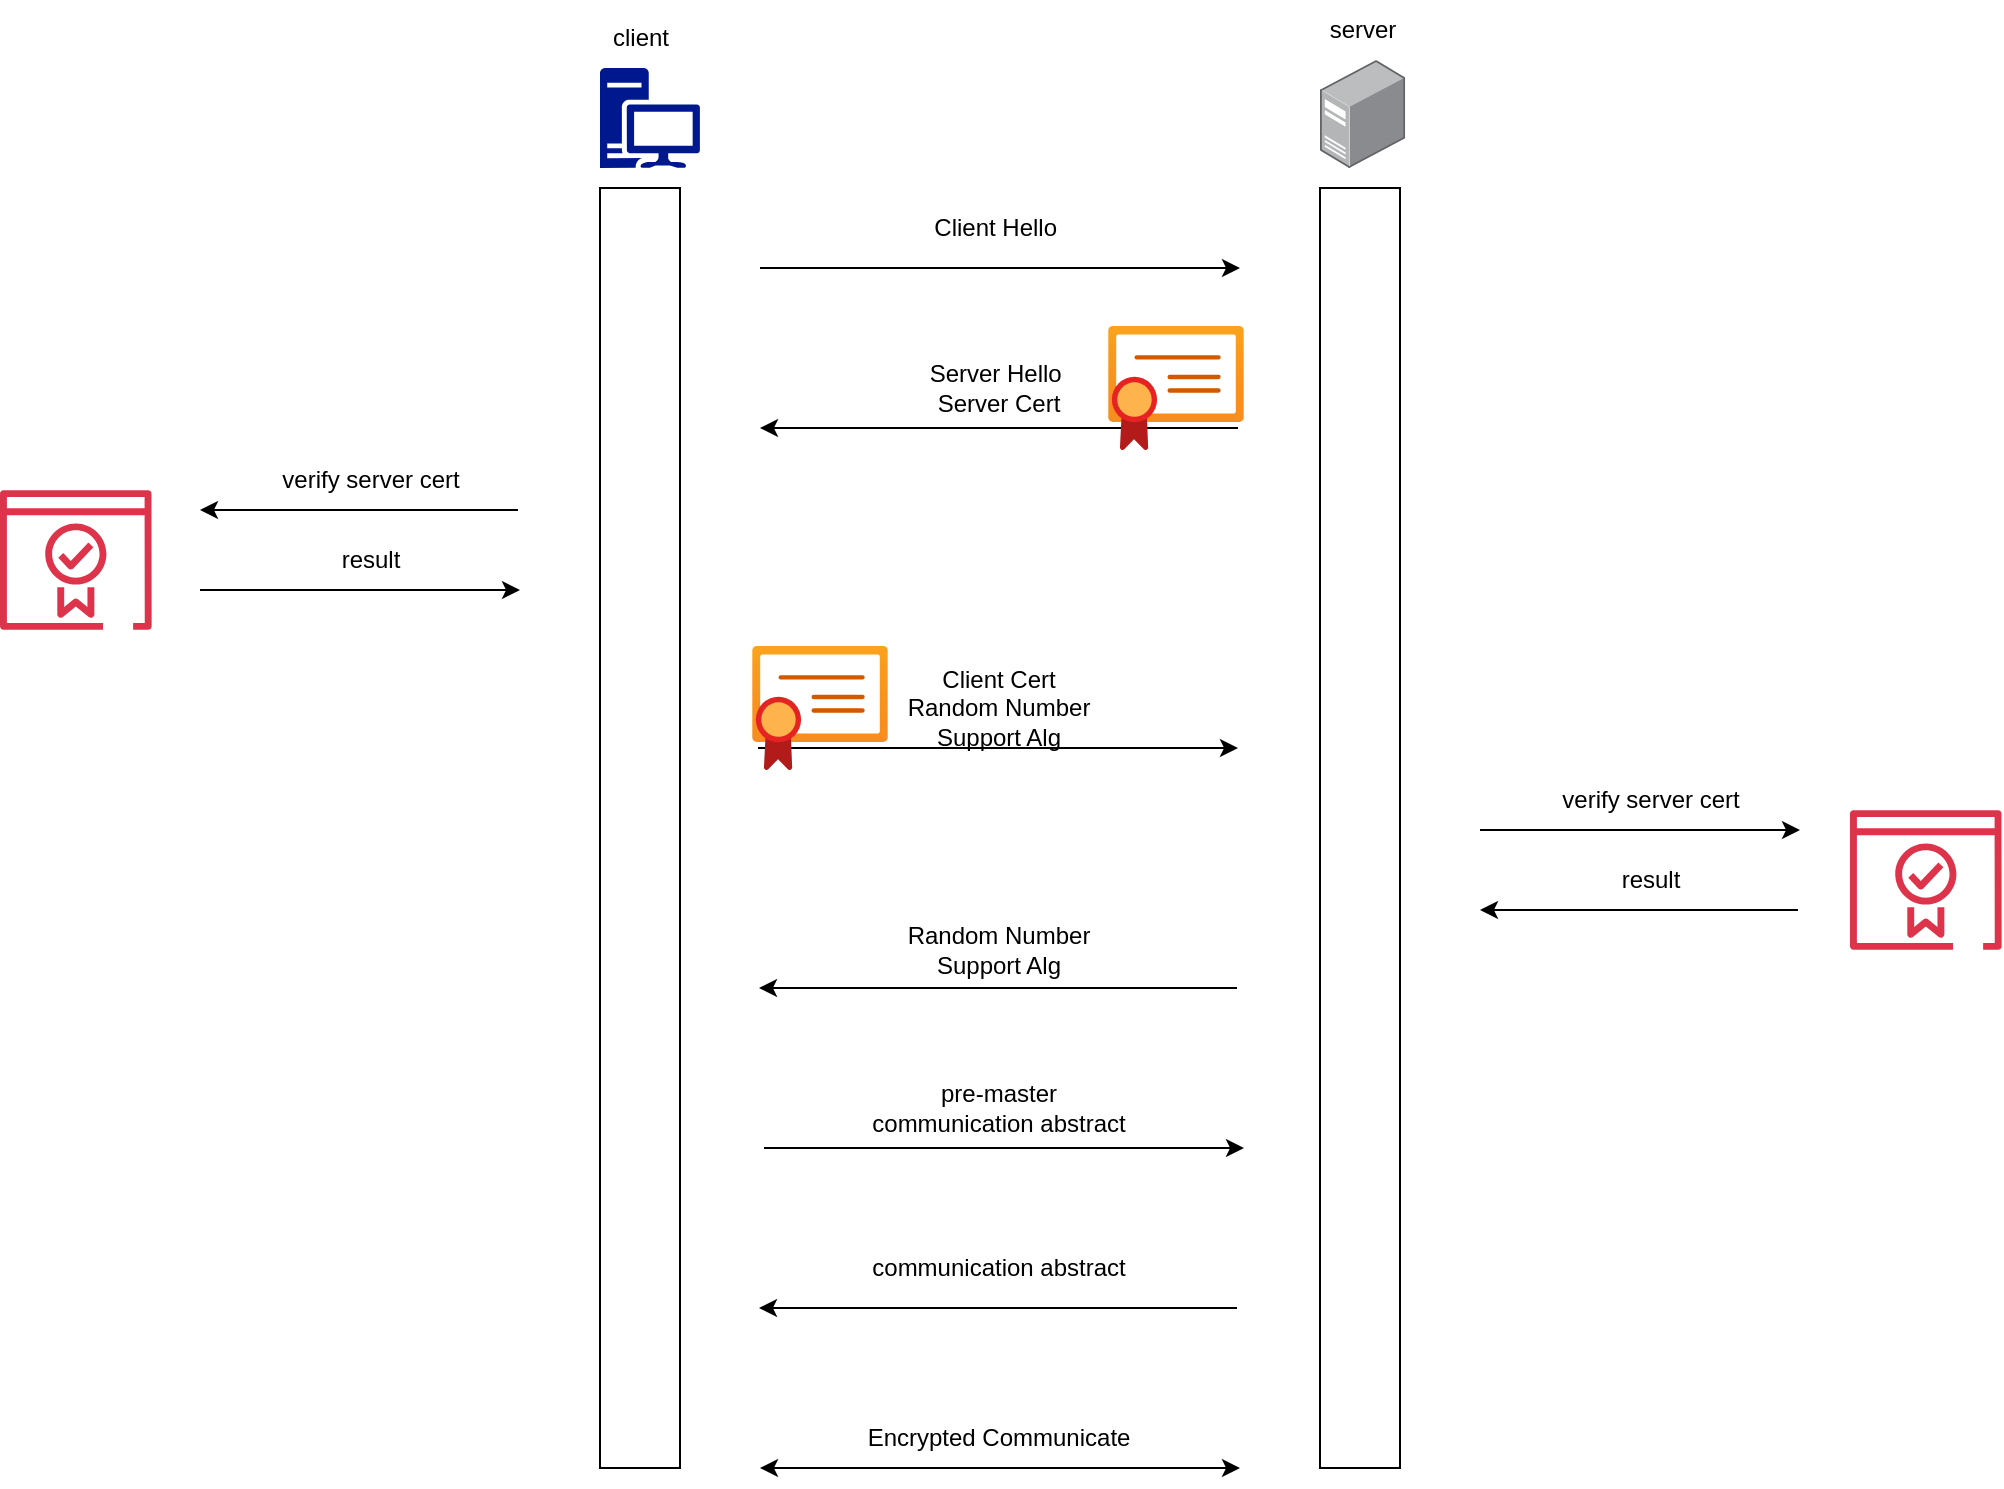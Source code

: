 <mxfile version="24.5.4" type="github">
  <diagram name="第 1 页" id="LQCQwQrKwe8S7B4fFiQW">
    <mxGraphModel dx="3267" dy="2380" grid="1" gridSize="10" guides="1" tooltips="1" connect="1" arrows="1" fold="1" page="1" pageScale="1" pageWidth="827" pageHeight="1169" math="0" shadow="0">
      <root>
        <mxCell id="0" />
        <mxCell id="1" parent="0" />
        <mxCell id="GP3Y0meH3BF731xY0uVR-678" value="" style="endArrow=classic;html=1;rounded=0;" edge="1" parent="1">
          <mxGeometry width="50" height="50" relative="1" as="geometry">
            <mxPoint x="240" y="120" as="sourcePoint" />
            <mxPoint x="480" y="120" as="targetPoint" />
          </mxGeometry>
        </mxCell>
        <mxCell id="GP3Y0meH3BF731xY0uVR-679" value="" style="rounded=0;whiteSpace=wrap;html=1;" vertex="1" parent="1">
          <mxGeometry x="160" y="80" width="40" height="640" as="geometry" />
        </mxCell>
        <mxCell id="GP3Y0meH3BF731xY0uVR-680" value="" style="rounded=0;whiteSpace=wrap;html=1;" vertex="1" parent="1">
          <mxGeometry x="520" y="80" width="40" height="640" as="geometry" />
        </mxCell>
        <mxCell id="GP3Y0meH3BF731xY0uVR-681" value="Client Hello&amp;nbsp;" style="text;html=1;align=center;verticalAlign=middle;resizable=0;points=[];autosize=1;strokeColor=none;fillColor=none;" vertex="1" parent="1">
          <mxGeometry x="314" y="85" width="90" height="30" as="geometry" />
        </mxCell>
        <mxCell id="GP3Y0meH3BF731xY0uVR-682" value="" style="endArrow=classic;html=1;rounded=0;" edge="1" parent="1">
          <mxGeometry width="50" height="50" relative="1" as="geometry">
            <mxPoint x="479" y="200" as="sourcePoint" />
            <mxPoint x="240" y="200" as="targetPoint" />
          </mxGeometry>
        </mxCell>
        <mxCell id="GP3Y0meH3BF731xY0uVR-683" value="Server Hello&amp;nbsp;&lt;div&gt;Server Cert&lt;/div&gt;" style="text;html=1;align=center;verticalAlign=middle;resizable=0;points=[];autosize=1;strokeColor=none;fillColor=none;" vertex="1" parent="1">
          <mxGeometry x="314" y="160" width="90" height="40" as="geometry" />
        </mxCell>
        <mxCell id="GP3Y0meH3BF731xY0uVR-684" value="" style="image;points=[];aspect=fixed;html=1;align=center;shadow=0;dashed=0;image=img/lib/allied_telesis/computer_and_terminals/Server_Desktop.svg;" vertex="1" parent="1">
          <mxGeometry x="520" y="16" width="42.6" height="54" as="geometry" />
        </mxCell>
        <mxCell id="GP3Y0meH3BF731xY0uVR-685" value="" style="sketch=0;aspect=fixed;pointerEvents=1;shadow=0;dashed=0;html=1;strokeColor=none;labelPosition=center;verticalLabelPosition=bottom;verticalAlign=top;align=center;fillColor=#00188D;shape=mxgraph.mscae.enterprise.workstation_client" vertex="1" parent="1">
          <mxGeometry x="160" y="20" width="50" height="50" as="geometry" />
        </mxCell>
        <mxCell id="GP3Y0meH3BF731xY0uVR-686" value="client" style="text;html=1;align=center;verticalAlign=middle;resizable=0;points=[];autosize=1;strokeColor=none;fillColor=none;" vertex="1" parent="1">
          <mxGeometry x="155" y="-10" width="50" height="30" as="geometry" />
        </mxCell>
        <mxCell id="GP3Y0meH3BF731xY0uVR-687" value="server" style="text;html=1;align=center;verticalAlign=middle;resizable=0;points=[];autosize=1;strokeColor=none;fillColor=none;" vertex="1" parent="1">
          <mxGeometry x="511.3" y="-14" width="60" height="30" as="geometry" />
        </mxCell>
        <mxCell id="GP3Y0meH3BF731xY0uVR-690" value="" style="sketch=0;outlineConnect=0;fontColor=#232F3E;gradientColor=none;fillColor=#DD344C;strokeColor=none;dashed=0;verticalLabelPosition=bottom;verticalAlign=top;align=center;html=1;fontSize=12;fontStyle=0;aspect=fixed;pointerEvents=1;shape=mxgraph.aws4.certificate_manager_2;" vertex="1" parent="1">
          <mxGeometry x="-140" y="231" width="75.83" height="70" as="geometry" />
        </mxCell>
        <mxCell id="GP3Y0meH3BF731xY0uVR-697" value="" style="image;aspect=fixed;html=1;points=[];align=center;fontSize=12;image=img/lib/azure2/app_services/App_Service_Certificates.svg;" vertex="1" parent="1">
          <mxGeometry x="414" y="149.0" width="68" height="62" as="geometry" />
        </mxCell>
        <mxCell id="GP3Y0meH3BF731xY0uVR-703" value="" style="endArrow=classic;html=1;rounded=0;" edge="1" parent="1">
          <mxGeometry width="50" height="50" relative="1" as="geometry">
            <mxPoint x="119" y="241" as="sourcePoint" />
            <mxPoint x="-40" y="241" as="targetPoint" />
          </mxGeometry>
        </mxCell>
        <mxCell id="GP3Y0meH3BF731xY0uVR-704" value="verify server cert" style="text;html=1;align=center;verticalAlign=middle;resizable=0;points=[];autosize=1;strokeColor=none;fillColor=none;" vertex="1" parent="1">
          <mxGeometry x="-10" y="211" width="110" height="30" as="geometry" />
        </mxCell>
        <mxCell id="GP3Y0meH3BF731xY0uVR-705" value="" style="endArrow=classic;html=1;rounded=0;" edge="1" parent="1">
          <mxGeometry width="50" height="50" relative="1" as="geometry">
            <mxPoint x="-40" y="281" as="sourcePoint" />
            <mxPoint x="120" y="281" as="targetPoint" />
          </mxGeometry>
        </mxCell>
        <mxCell id="GP3Y0meH3BF731xY0uVR-706" value="result" style="text;html=1;align=center;verticalAlign=middle;resizable=0;points=[];autosize=1;strokeColor=none;fillColor=none;" vertex="1" parent="1">
          <mxGeometry x="20" y="251" width="50" height="30" as="geometry" />
        </mxCell>
        <mxCell id="GP3Y0meH3BF731xY0uVR-707" value="" style="sketch=0;outlineConnect=0;fontColor=#232F3E;gradientColor=none;fillColor=#DD344C;strokeColor=none;dashed=0;verticalLabelPosition=bottom;verticalAlign=top;align=center;html=1;fontSize=12;fontStyle=0;aspect=fixed;pointerEvents=1;shape=mxgraph.aws4.certificate_manager_2;" vertex="1" parent="1">
          <mxGeometry x="785" y="391" width="75.83" height="70" as="geometry" />
        </mxCell>
        <mxCell id="GP3Y0meH3BF731xY0uVR-708" value="" style="endArrow=classic;html=1;rounded=0;" edge="1" parent="1">
          <mxGeometry width="50" height="50" relative="1" as="geometry">
            <mxPoint x="759" y="441" as="sourcePoint" />
            <mxPoint x="600" y="441" as="targetPoint" />
          </mxGeometry>
        </mxCell>
        <mxCell id="GP3Y0meH3BF731xY0uVR-709" value="verify server cert" style="text;html=1;align=center;verticalAlign=middle;resizable=0;points=[];autosize=1;strokeColor=none;fillColor=none;" vertex="1" parent="1">
          <mxGeometry x="630" y="371" width="110" height="30" as="geometry" />
        </mxCell>
        <mxCell id="GP3Y0meH3BF731xY0uVR-710" value="" style="endArrow=classic;html=1;rounded=0;" edge="1" parent="1">
          <mxGeometry width="50" height="50" relative="1" as="geometry">
            <mxPoint x="600" y="401" as="sourcePoint" />
            <mxPoint x="760" y="401" as="targetPoint" />
          </mxGeometry>
        </mxCell>
        <mxCell id="GP3Y0meH3BF731xY0uVR-711" value="result" style="text;html=1;align=center;verticalAlign=middle;resizable=0;points=[];autosize=1;strokeColor=none;fillColor=none;" vertex="1" parent="1">
          <mxGeometry x="660" y="411" width="50" height="30" as="geometry" />
        </mxCell>
        <mxCell id="GP3Y0meH3BF731xY0uVR-715" value="" style="endArrow=classic;html=1;rounded=0;" edge="1" parent="1">
          <mxGeometry width="50" height="50" relative="1" as="geometry">
            <mxPoint x="239" y="360" as="sourcePoint" />
            <mxPoint x="479" y="360" as="targetPoint" />
          </mxGeometry>
        </mxCell>
        <mxCell id="GP3Y0meH3BF731xY0uVR-716" value="&lt;div&gt;Client Cert&lt;/div&gt;&lt;div&gt;Random Number&lt;/div&gt;&lt;div&gt;Support Alg&lt;/div&gt;" style="text;html=1;align=center;verticalAlign=middle;resizable=0;points=[];autosize=1;strokeColor=none;fillColor=none;" vertex="1" parent="1">
          <mxGeometry x="304" y="310" width="110" height="60" as="geometry" />
        </mxCell>
        <mxCell id="GP3Y0meH3BF731xY0uVR-718" value="" style="image;aspect=fixed;html=1;points=[];align=center;fontSize=12;image=img/lib/azure2/app_services/App_Service_Certificates.svg;" vertex="1" parent="1">
          <mxGeometry x="236" y="309.0" width="68" height="62" as="geometry" />
        </mxCell>
        <mxCell id="GP3Y0meH3BF731xY0uVR-719" value="" style="endArrow=classic;html=1;rounded=0;" edge="1" parent="1">
          <mxGeometry width="50" height="50" relative="1" as="geometry">
            <mxPoint x="478.5" y="480" as="sourcePoint" />
            <mxPoint x="239.5" y="480" as="targetPoint" />
          </mxGeometry>
        </mxCell>
        <mxCell id="GP3Y0meH3BF731xY0uVR-720" value="Random Number&lt;div&gt;Support Alg&lt;/div&gt;" style="text;html=1;align=center;verticalAlign=middle;resizable=0;points=[];autosize=1;strokeColor=none;fillColor=none;" vertex="1" parent="1">
          <mxGeometry x="304" y="441" width="110" height="40" as="geometry" />
        </mxCell>
        <mxCell id="GP3Y0meH3BF731xY0uVR-722" value="" style="endArrow=classic;html=1;rounded=0;" edge="1" parent="1">
          <mxGeometry width="50" height="50" relative="1" as="geometry">
            <mxPoint x="242" y="560" as="sourcePoint" />
            <mxPoint x="482" y="560" as="targetPoint" />
          </mxGeometry>
        </mxCell>
        <mxCell id="GP3Y0meH3BF731xY0uVR-723" value="pre-master&lt;div&gt;communication abstract&lt;/div&gt;" style="text;html=1;align=center;verticalAlign=middle;resizable=0;points=[];autosize=1;strokeColor=none;fillColor=none;" vertex="1" parent="1">
          <mxGeometry x="284" y="520" width="150" height="40" as="geometry" />
        </mxCell>
        <mxCell id="GP3Y0meH3BF731xY0uVR-724" value="" style="endArrow=classic;html=1;rounded=0;" edge="1" parent="1">
          <mxGeometry width="50" height="50" relative="1" as="geometry">
            <mxPoint x="478.5" y="640" as="sourcePoint" />
            <mxPoint x="239.5" y="640" as="targetPoint" />
          </mxGeometry>
        </mxCell>
        <mxCell id="GP3Y0meH3BF731xY0uVR-725" value="&lt;div&gt;communication abstract&lt;/div&gt;" style="text;html=1;align=center;verticalAlign=middle;resizable=0;points=[];autosize=1;strokeColor=none;fillColor=none;" vertex="1" parent="1">
          <mxGeometry x="284" y="605" width="150" height="30" as="geometry" />
        </mxCell>
        <mxCell id="GP3Y0meH3BF731xY0uVR-726" value="" style="endArrow=classic;startArrow=classic;html=1;rounded=0;" edge="1" parent="1">
          <mxGeometry width="50" height="50" relative="1" as="geometry">
            <mxPoint x="240" y="720" as="sourcePoint" />
            <mxPoint x="480" y="720" as="targetPoint" />
          </mxGeometry>
        </mxCell>
        <mxCell id="GP3Y0meH3BF731xY0uVR-727" value="&lt;div&gt;Encrypted Communicate&lt;/div&gt;" style="text;html=1;align=center;verticalAlign=middle;resizable=0;points=[];autosize=1;strokeColor=none;fillColor=none;" vertex="1" parent="1">
          <mxGeometry x="284" y="690" width="150" height="30" as="geometry" />
        </mxCell>
      </root>
    </mxGraphModel>
  </diagram>
</mxfile>
